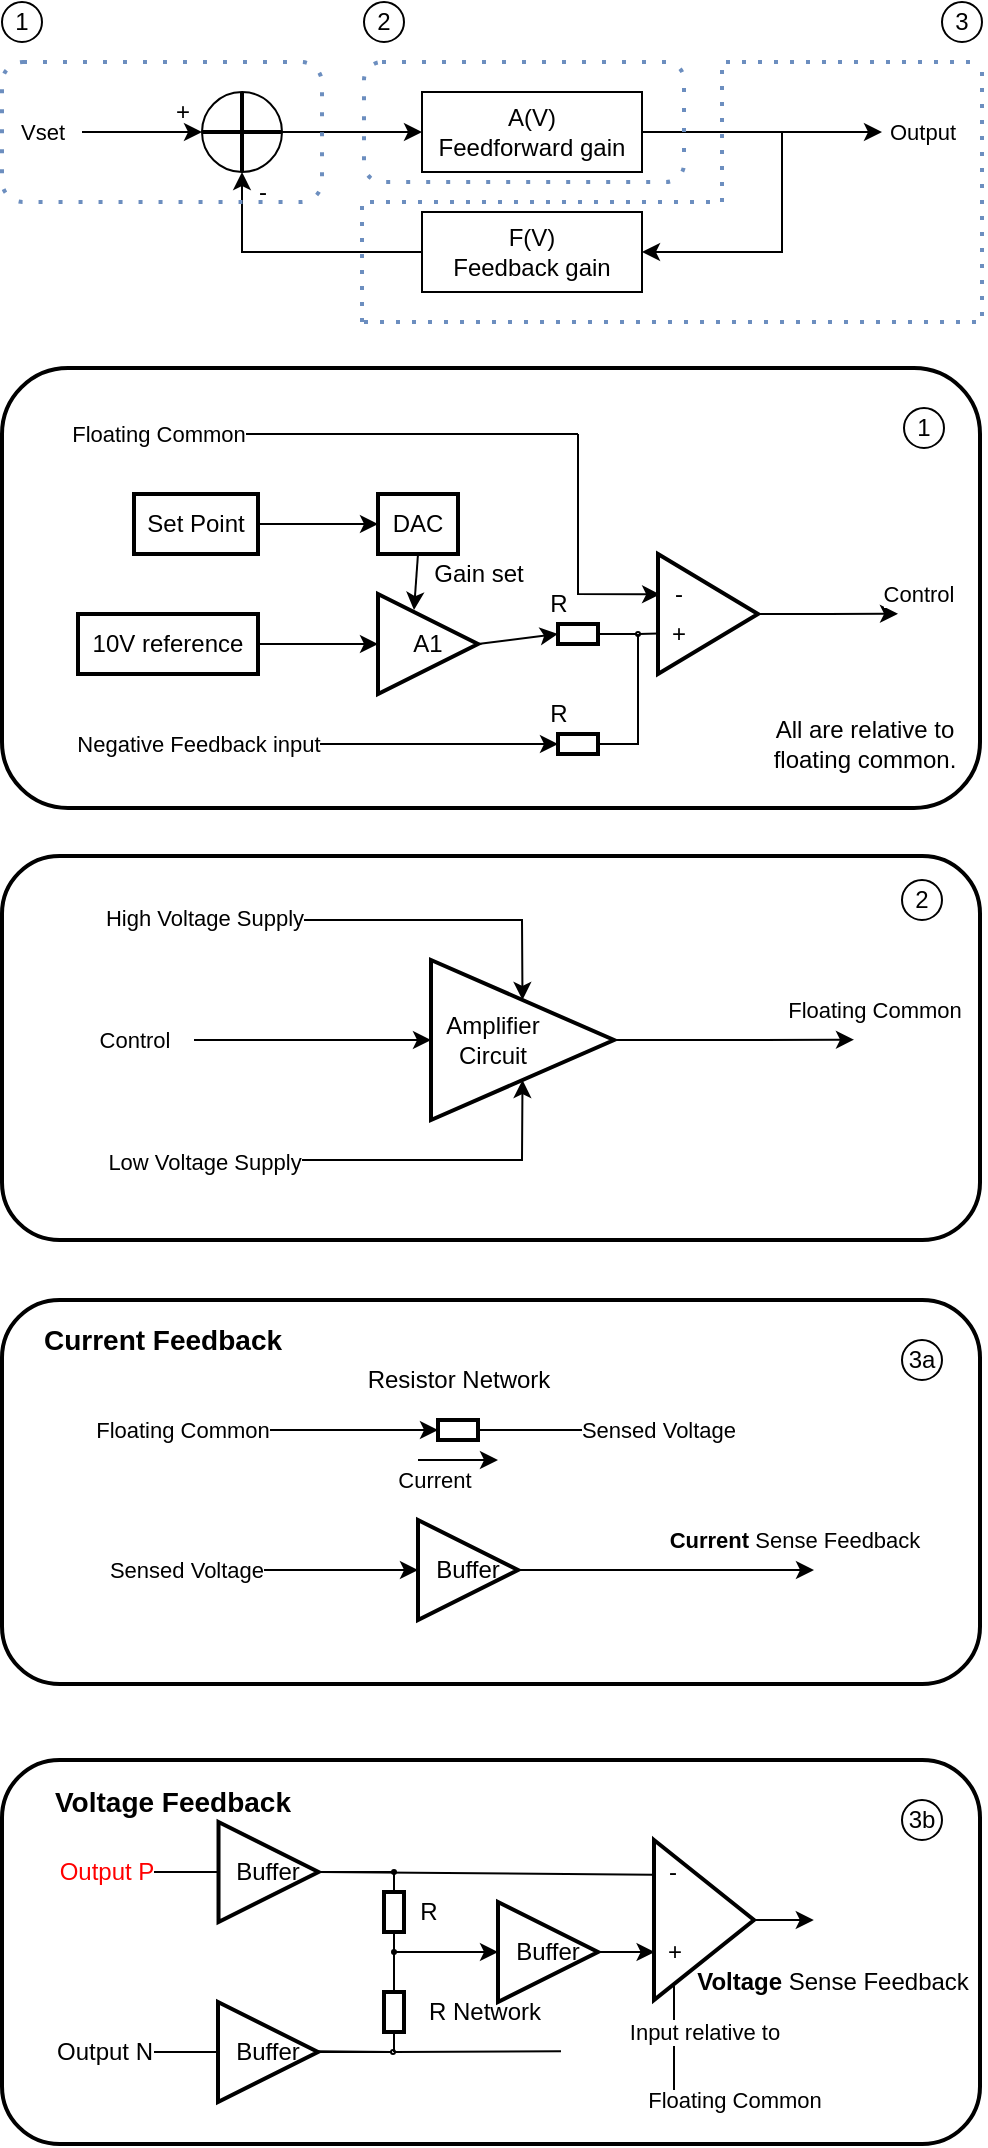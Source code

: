 <mxfile version="19.0.3" type="device"><diagram id="MAYHNZ9E6neOnXyHxuML" name="Page-1"><mxGraphModel dx="677" dy="412" grid="1" gridSize="10" guides="1" tooltips="1" connect="1" arrows="1" fold="1" page="1" pageScale="1" pageWidth="827" pageHeight="1169" math="0" shadow="0"><root><mxCell id="0"/><mxCell id="1" parent="0"/><mxCell id="qyR34JlM4BklNON_0_np-134" value="" style="rounded=1;whiteSpace=wrap;html=1;strokeWidth=2;fillColor=none;" parent="1" vertex="1"><mxGeometry x="174" y="920" width="489" height="192" as="geometry"/></mxCell><mxCell id="qyR34JlM4BklNON_0_np-96" value="" style="rounded=1;whiteSpace=wrap;html=1;strokeWidth=2;fillColor=none;" parent="1" vertex="1"><mxGeometry x="174" y="690" width="489" height="192" as="geometry"/></mxCell><mxCell id="qyR34JlM4BklNON_0_np-72" value="" style="rounded=1;whiteSpace=wrap;html=1;strokeWidth=2;fillColor=none;" parent="1" vertex="1"><mxGeometry x="174" y="468" width="489" height="192" as="geometry"/></mxCell><mxCell id="qyR34JlM4BklNON_0_np-58" value="" style="rounded=1;whiteSpace=wrap;html=1;strokeWidth=2;fillColor=none;" parent="1" vertex="1"><mxGeometry x="174" y="224" width="489" height="220" as="geometry"/></mxCell><mxCell id="qyR34JlM4BklNON_0_np-2" value="F(V)&lt;br&gt;Feedback gain" style="rounded=0;whiteSpace=wrap;html=1;" parent="1" vertex="1"><mxGeometry x="384" y="146" width="110" height="40" as="geometry"/></mxCell><mxCell id="qyR34JlM4BklNON_0_np-3" value="A(V)&lt;br&gt;Feedforward gain" style="rounded=0;whiteSpace=wrap;html=1;" parent="1" vertex="1"><mxGeometry x="384" y="86" width="110" height="40" as="geometry"/></mxCell><mxCell id="qyR34JlM4BklNON_0_np-4" value="" style="endArrow=classic;html=1;rounded=0;exitX=1;exitY=0.5;exitDx=0;exitDy=0;" parent="1" source="qyR34JlM4BklNON_0_np-3" edge="1"><mxGeometry width="50" height="50" relative="1" as="geometry"><mxPoint x="564" y="146" as="sourcePoint"/><mxPoint x="614" y="106" as="targetPoint"/></mxGeometry></mxCell><mxCell id="qyR34JlM4BklNON_0_np-13" value="Output" style="edgeLabel;html=1;align=center;verticalAlign=middle;resizable=0;points=[];" parent="qyR34JlM4BklNON_0_np-4" vertex="1" connectable="0"><mxGeometry x="0.717" y="-4" relative="1" as="geometry"><mxPoint x="37" y="-4" as="offset"/></mxGeometry></mxCell><mxCell id="qyR34JlM4BklNON_0_np-5" value="" style="endArrow=classic;html=1;rounded=0;entryX=1;entryY=0.5;entryDx=0;entryDy=0;" parent="1" target="qyR34JlM4BklNON_0_np-2" edge="1"><mxGeometry width="50" height="50" relative="1" as="geometry"><mxPoint x="564" y="106" as="sourcePoint"/><mxPoint x="624" y="166" as="targetPoint"/><Array as="points"><mxPoint x="564" y="166"/></Array></mxGeometry></mxCell><mxCell id="qyR34JlM4BklNON_0_np-6" value="" style="endArrow=classic;html=1;rounded=0;entryX=0;entryY=0.5;entryDx=0;entryDy=0;" parent="1" target="qyR34JlM4BklNON_0_np-3" edge="1"><mxGeometry width="50" height="50" relative="1" as="geometry"><mxPoint x="314" y="106" as="sourcePoint"/><mxPoint x="624" y="166" as="targetPoint"/></mxGeometry></mxCell><mxCell id="qyR34JlM4BklNON_0_np-7" value="" style="ellipse;whiteSpace=wrap;html=1;aspect=fixed;" parent="1" vertex="1"><mxGeometry x="274" y="86" width="40" height="40" as="geometry"/></mxCell><mxCell id="qyR34JlM4BklNON_0_np-8" value="" style="endArrow=none;html=1;rounded=0;exitX=0;exitY=0.5;exitDx=0;exitDy=0;strokeWidth=2;" parent="1" source="qyR34JlM4BklNON_0_np-7" edge="1"><mxGeometry width="50" height="50" relative="1" as="geometry"><mxPoint x="574" y="216" as="sourcePoint"/><mxPoint x="314" y="106" as="targetPoint"/></mxGeometry></mxCell><mxCell id="qyR34JlM4BklNON_0_np-9" value="" style="endArrow=none;html=1;rounded=0;entryX=0.5;entryY=0;entryDx=0;entryDy=0;exitX=0.5;exitY=1;exitDx=0;exitDy=0;strokeWidth=2;" parent="1" source="qyR34JlM4BklNON_0_np-7" target="qyR34JlM4BklNON_0_np-7" edge="1"><mxGeometry width="50" height="50" relative="1" as="geometry"><mxPoint x="574" y="216" as="sourcePoint"/><mxPoint x="624" y="166" as="targetPoint"/></mxGeometry></mxCell><mxCell id="qyR34JlM4BklNON_0_np-10" value="" style="endArrow=classic;html=1;rounded=0;strokeWidth=1;entryX=0;entryY=0.5;entryDx=0;entryDy=0;" parent="1" target="qyR34JlM4BklNON_0_np-7" edge="1"><mxGeometry width="50" height="50" relative="1" as="geometry"><mxPoint x="214" y="106" as="sourcePoint"/><mxPoint x="624" y="166" as="targetPoint"/></mxGeometry></mxCell><mxCell id="qyR34JlM4BklNON_0_np-11" value="Vset" style="edgeLabel;html=1;align=center;verticalAlign=middle;resizable=0;points=[];" parent="qyR34JlM4BklNON_0_np-10" vertex="1" connectable="0"><mxGeometry x="-0.633" y="-1" relative="1" as="geometry"><mxPoint x="-31" y="-1" as="offset"/></mxGeometry></mxCell><mxCell id="qyR34JlM4BklNON_0_np-12" value="" style="endArrow=classic;html=1;rounded=0;strokeWidth=1;" parent="1" edge="1"><mxGeometry width="50" height="50" relative="1" as="geometry"><mxPoint x="384" y="166" as="sourcePoint"/><mxPoint x="294" y="126" as="targetPoint"/><Array as="points"><mxPoint x="294" y="166"/></Array></mxGeometry></mxCell><mxCell id="qyR34JlM4BklNON_0_np-14" value="+" style="text;html=1;align=center;verticalAlign=middle;resizable=0;points=[];autosize=1;strokeColor=none;fillColor=none;" parent="1" vertex="1"><mxGeometry x="254" y="86" width="20" height="20" as="geometry"/></mxCell><mxCell id="qyR34JlM4BklNON_0_np-17" value="-" style="text;html=1;align=center;verticalAlign=middle;resizable=0;points=[];autosize=1;strokeColor=none;fillColor=none;" parent="1" vertex="1"><mxGeometry x="294" y="126" width="20" height="20" as="geometry"/></mxCell><mxCell id="qyR34JlM4BklNON_0_np-18" value="" style="rounded=1;whiteSpace=wrap;html=1;fillColor=none;dashed=1;dashPattern=1 4;strokeColor=#6c8ebf;strokeWidth=2;" parent="1" vertex="1"><mxGeometry x="174" y="71" width="160" height="70" as="geometry"/></mxCell><mxCell id="qyR34JlM4BklNON_0_np-21" value="1" style="ellipse;whiteSpace=wrap;html=1;aspect=fixed;fillColor=none;" parent="1" vertex="1"><mxGeometry x="174" y="41" width="20" height="20" as="geometry"/></mxCell><mxCell id="qyR34JlM4BklNON_0_np-22" value="" style="rounded=1;whiteSpace=wrap;html=1;fillColor=none;dashed=1;dashPattern=1 4;strokeColor=#6c8ebf;strokeWidth=2;" parent="1" vertex="1"><mxGeometry x="355" y="71" width="160" height="60" as="geometry"/></mxCell><mxCell id="qyR34JlM4BklNON_0_np-24" value="2" style="ellipse;whiteSpace=wrap;html=1;aspect=fixed;fillColor=none;" parent="1" vertex="1"><mxGeometry x="355" y="41" width="20" height="20" as="geometry"/></mxCell><mxCell id="qyR34JlM4BklNON_0_np-25" value="3" style="ellipse;whiteSpace=wrap;html=1;aspect=fixed;fillColor=none;" parent="1" vertex="1"><mxGeometry x="644" y="41" width="20" height="20" as="geometry"/></mxCell><mxCell id="qyR34JlM4BklNON_0_np-30" value="" style="group" parent="1" vertex="1" connectable="0"><mxGeometry x="354" y="71" width="310" height="130" as="geometry"/></mxCell><mxCell id="qyR34JlM4BklNON_0_np-27" value="" style="endArrow=none;dashed=1;html=1;dashPattern=1 3;strokeWidth=2;rounded=0;strokeColor=#6C8EBF;" parent="qyR34JlM4BklNON_0_np-30" edge="1"><mxGeometry width="50" height="50" relative="1" as="geometry"><mxPoint x="180" y="70" as="sourcePoint"/><mxPoint x="310" as="targetPoint"/><Array as="points"><mxPoint x="180"/></Array></mxGeometry></mxCell><mxCell id="qyR34JlM4BklNON_0_np-28" value="" style="endArrow=none;dashed=1;html=1;dashPattern=1 3;strokeWidth=2;rounded=0;exitX=0;exitY=1;exitDx=0;exitDy=0;strokeColor=#6C8EBF;" parent="qyR34JlM4BklNON_0_np-30" edge="1"><mxGeometry width="50" height="50" relative="1" as="geometry"><mxPoint x="1" y="130" as="sourcePoint"/><mxPoint x="310" as="targetPoint"/><Array as="points"><mxPoint x="310" y="130"/></Array></mxGeometry></mxCell><mxCell id="qyR34JlM4BklNON_0_np-29" value="" style="endArrow=none;dashed=1;html=1;dashPattern=1 3;strokeWidth=2;rounded=0;strokeColor=#6C8EBF;" parent="qyR34JlM4BklNON_0_np-30" edge="1"><mxGeometry width="50" height="50" relative="1" as="geometry"><mxPoint y="130" as="sourcePoint"/><mxPoint x="180" y="70" as="targetPoint"/><Array as="points"><mxPoint y="70"/></Array></mxGeometry></mxCell><mxCell id="qyR34JlM4BklNON_0_np-31" value="DAC" style="rounded=0;whiteSpace=wrap;html=1;strokeWidth=2;fillColor=none;" parent="1" vertex="1"><mxGeometry x="362" y="287" width="40" height="30" as="geometry"/></mxCell><mxCell id="qyR34JlM4BklNON_0_np-32" value="10V reference" style="rounded=0;whiteSpace=wrap;html=1;strokeWidth=2;fillColor=none;" parent="1" vertex="1"><mxGeometry x="212" y="347" width="90" height="30" as="geometry"/></mxCell><mxCell id="qyR34JlM4BklNON_0_np-33" value="A1" style="triangle;whiteSpace=wrap;html=1;strokeWidth=2;fillColor=none;" parent="1" vertex="1"><mxGeometry x="362" y="337" width="50" height="50" as="geometry"/></mxCell><mxCell id="qyR34JlM4BklNON_0_np-34" value="" style="endArrow=classic;html=1;rounded=0;strokeColor=#000000;strokeWidth=1;entryX=0;entryY=0.5;entryDx=0;entryDy=0;exitX=1;exitY=0.5;exitDx=0;exitDy=0;" parent="1" source="qyR34JlM4BklNON_0_np-32" target="qyR34JlM4BklNON_0_np-33" edge="1"><mxGeometry width="50" height="50" relative="1" as="geometry"><mxPoint x="712" y="347" as="sourcePoint"/><mxPoint x="762" y="297" as="targetPoint"/></mxGeometry></mxCell><mxCell id="qyR34JlM4BklNON_0_np-35" value="Set Point" style="rounded=0;whiteSpace=wrap;html=1;strokeWidth=2;fillColor=none;" parent="1" vertex="1"><mxGeometry x="240" y="287" width="62" height="30" as="geometry"/></mxCell><mxCell id="qyR34JlM4BklNON_0_np-36" value="" style="endArrow=classic;html=1;rounded=0;strokeColor=#000000;strokeWidth=1;exitX=1;exitY=0.5;exitDx=0;exitDy=0;entryX=0;entryY=0.5;entryDx=0;entryDy=0;" parent="1" source="qyR34JlM4BklNON_0_np-35" target="qyR34JlM4BklNON_0_np-31" edge="1"><mxGeometry width="50" height="50" relative="1" as="geometry"><mxPoint x="712" y="347" as="sourcePoint"/><mxPoint x="762" y="297" as="targetPoint"/></mxGeometry></mxCell><mxCell id="qyR34JlM4BklNON_0_np-38" value="" style="endArrow=classic;html=1;rounded=0;strokeColor=#000000;strokeWidth=1;exitX=0.5;exitY=1;exitDx=0;exitDy=0;entryX=0.36;entryY=0.16;entryDx=0;entryDy=0;entryPerimeter=0;" parent="1" source="qyR34JlM4BklNON_0_np-31" target="qyR34JlM4BklNON_0_np-33" edge="1"><mxGeometry width="50" height="50" relative="1" as="geometry"><mxPoint x="712" y="347" as="sourcePoint"/><mxPoint x="762" y="297" as="targetPoint"/></mxGeometry></mxCell><mxCell id="qyR34JlM4BklNON_0_np-39" value="Gain set" style="text;html=1;align=center;verticalAlign=middle;resizable=0;points=[];autosize=1;strokeColor=none;fillColor=none;" parent="1" vertex="1"><mxGeometry x="382" y="317" width="60" height="20" as="geometry"/></mxCell><mxCell id="qyR34JlM4BklNON_0_np-56" style="edgeStyle=orthogonalEdgeStyle;rounded=0;orthogonalLoop=1;jettySize=auto;html=1;exitX=1;exitY=0.5;exitDx=0;exitDy=0;strokeColor=#000000;strokeWidth=1;" parent="1" source="qyR34JlM4BklNON_0_np-40" edge="1"><mxGeometry relative="1" as="geometry"><mxPoint x="622" y="346.897" as="targetPoint"/></mxGeometry></mxCell><mxCell id="qyR34JlM4BklNON_0_np-57" value="Control" style="edgeLabel;html=1;align=center;verticalAlign=middle;resizable=0;points=[];" parent="qyR34JlM4BklNON_0_np-56" vertex="1" connectable="0"><mxGeometry x="-0.29" y="1" relative="1" as="geometry"><mxPoint x="55" y="-9" as="offset"/></mxGeometry></mxCell><mxCell id="qyR34JlM4BklNON_0_np-40" value="" style="triangle;whiteSpace=wrap;html=1;strokeWidth=2;fillColor=none;" parent="1" vertex="1"><mxGeometry x="502" y="317" width="50" height="60" as="geometry"/></mxCell><mxCell id="qyR34JlM4BklNON_0_np-41" value="-" style="text;html=1;align=center;verticalAlign=middle;resizable=0;points=[];autosize=1;strokeColor=none;fillColor=none;" parent="1" vertex="1"><mxGeometry x="502" y="327" width="20" height="20" as="geometry"/></mxCell><mxCell id="qyR34JlM4BklNON_0_np-42" value="+" style="text;html=1;align=center;verticalAlign=middle;resizable=0;points=[];autosize=1;strokeColor=none;fillColor=none;" parent="1" vertex="1"><mxGeometry x="502" y="347" width="20" height="20" as="geometry"/></mxCell><mxCell id="qyR34JlM4BklNON_0_np-43" value="" style="endArrow=classic;html=1;rounded=0;strokeColor=#000000;strokeWidth=1;exitX=1;exitY=0.5;exitDx=0;exitDy=0;entryX=0;entryY=0.5;entryDx=0;entryDy=0;" parent="1" source="qyR34JlM4BklNON_0_np-33" target="qyR34JlM4BklNON_0_np-44" edge="1"><mxGeometry width="50" height="50" relative="1" as="geometry"><mxPoint x="712" y="347" as="sourcePoint"/><mxPoint x="762" y="297" as="targetPoint"/></mxGeometry></mxCell><mxCell id="qyR34JlM4BklNON_0_np-44" value="" style="rounded=0;whiteSpace=wrap;html=1;strokeWidth=2;fillColor=none;" parent="1" vertex="1"><mxGeometry x="452" y="352" width="20" height="10" as="geometry"/></mxCell><mxCell id="qyR34JlM4BklNON_0_np-46" value="" style="endArrow=none;html=1;rounded=0;strokeColor=#000000;strokeWidth=1;exitX=1;exitY=0.5;exitDx=0;exitDy=0;entryX=0.007;entryY=0.486;entryDx=0;entryDy=0;entryPerimeter=0;startArrow=none;" parent="1" source="qyR34JlM4BklNON_0_np-49" target="qyR34JlM4BklNON_0_np-42" edge="1"><mxGeometry width="50" height="50" relative="1" as="geometry"><mxPoint x="692" y="337" as="sourcePoint"/><mxPoint x="742" y="287" as="targetPoint"/></mxGeometry></mxCell><mxCell id="qyR34JlM4BklNON_0_np-47" value="" style="rounded=0;whiteSpace=wrap;html=1;strokeWidth=2;fillColor=none;" parent="1" vertex="1"><mxGeometry x="452" y="407" width="20" height="10" as="geometry"/></mxCell><mxCell id="qyR34JlM4BklNON_0_np-48" value="" style="endArrow=none;html=1;rounded=0;strokeColor=#000000;strokeWidth=1;exitX=1;exitY=0.5;exitDx=0;exitDy=0;" parent="1" source="qyR34JlM4BklNON_0_np-47" edge="1"><mxGeometry width="50" height="50" relative="1" as="geometry"><mxPoint x="492" y="387" as="sourcePoint"/><mxPoint x="492" y="357" as="targetPoint"/><Array as="points"><mxPoint x="492" y="412"/></Array></mxGeometry></mxCell><mxCell id="qyR34JlM4BklNON_0_np-49" value="" style="ellipse;whiteSpace=wrap;html=1;aspect=fixed;strokeWidth=2;fillColor=none;" parent="1" vertex="1"><mxGeometry x="491.5" y="356.5" width="1" height="1" as="geometry"/></mxCell><mxCell id="qyR34JlM4BklNON_0_np-50" value="" style="endArrow=none;html=1;rounded=0;strokeColor=#000000;strokeWidth=1;exitX=1;exitY=0.5;exitDx=0;exitDy=0;entryX=0.007;entryY=0.486;entryDx=0;entryDy=0;entryPerimeter=0;" parent="1" source="qyR34JlM4BklNON_0_np-44" target="qyR34JlM4BklNON_0_np-49" edge="1"><mxGeometry width="50" height="50" relative="1" as="geometry"><mxPoint x="472" y="357.0" as="sourcePoint"/><mxPoint x="502.14" y="356.72" as="targetPoint"/></mxGeometry></mxCell><mxCell id="qyR34JlM4BklNON_0_np-51" value="" style="endArrow=classic;html=1;rounded=0;strokeColor=#000000;strokeWidth=1;entryX=0;entryY=0.5;entryDx=0;entryDy=0;" parent="1" target="qyR34JlM4BklNON_0_np-47" edge="1"><mxGeometry width="50" height="50" relative="1" as="geometry"><mxPoint x="282" y="412" as="sourcePoint"/><mxPoint x="412" y="247" as="targetPoint"/></mxGeometry></mxCell><mxCell id="qyR34JlM4BklNON_0_np-52" value="Negative Feedback input" style="edgeLabel;html=1;align=center;verticalAlign=middle;resizable=0;points=[];" parent="qyR34JlM4BklNON_0_np-51" vertex="1" connectable="0"><mxGeometry x="-0.428" y="-2" relative="1" as="geometry"><mxPoint x="-59" y="-2" as="offset"/></mxGeometry></mxCell><mxCell id="qyR34JlM4BklNON_0_np-53" value="" style="endArrow=classic;html=1;rounded=0;strokeColor=#000000;strokeWidth=1;entryX=0.021;entryY=0.337;entryDx=0;entryDy=0;entryPerimeter=0;" parent="1" target="qyR34JlM4BklNON_0_np-40" edge="1"><mxGeometry width="50" height="50" relative="1" as="geometry"><mxPoint x="462" y="257" as="sourcePoint"/><mxPoint x="412" y="247" as="targetPoint"/><Array as="points"><mxPoint x="462" y="337"/></Array></mxGeometry></mxCell><mxCell id="qyR34JlM4BklNON_0_np-54" value="" style="endArrow=none;html=1;rounded=0;strokeColor=#000000;strokeWidth=1;" parent="1" edge="1"><mxGeometry width="50" height="50" relative="1" as="geometry"><mxPoint x="212" y="257" as="sourcePoint"/><mxPoint x="462" y="257" as="targetPoint"/></mxGeometry></mxCell><mxCell id="qyR34JlM4BklNON_0_np-55" value="Floating Common" style="edgeLabel;html=1;align=center;verticalAlign=middle;resizable=0;points=[];" parent="qyR34JlM4BklNON_0_np-54" vertex="1" connectable="0"><mxGeometry x="-0.619" relative="1" as="geometry"><mxPoint x="-8" as="offset"/></mxGeometry></mxCell><mxCell id="qyR34JlM4BklNON_0_np-59" value="1" style="ellipse;whiteSpace=wrap;html=1;aspect=fixed;fillColor=none;" parent="1" vertex="1"><mxGeometry x="625" y="244" width="20" height="20" as="geometry"/></mxCell><mxCell id="qyR34JlM4BklNON_0_np-60" value="R" style="text;html=1;align=center;verticalAlign=middle;resizable=0;points=[];autosize=1;strokeColor=none;fillColor=none;" parent="1" vertex="1"><mxGeometry x="442" y="332" width="20" height="20" as="geometry"/></mxCell><mxCell id="qyR34JlM4BklNON_0_np-61" value="R" style="text;html=1;align=center;verticalAlign=middle;resizable=0;points=[];autosize=1;strokeColor=none;fillColor=none;" parent="1" vertex="1"><mxGeometry x="442" y="387" width="20" height="20" as="geometry"/></mxCell><mxCell id="qyR34JlM4BklNON_0_np-66" style="edgeStyle=orthogonalEdgeStyle;rounded=0;orthogonalLoop=1;jettySize=auto;html=1;exitX=1;exitY=0.5;exitDx=0;exitDy=0;strokeColor=#000000;strokeWidth=1;" parent="1" source="qyR34JlM4BklNON_0_np-62" edge="1"><mxGeometry relative="1" as="geometry"><mxPoint x="600" y="559.833" as="targetPoint"/></mxGeometry></mxCell><mxCell id="qyR34JlM4BklNON_0_np-67" value="Floating Common" style="edgeLabel;html=1;align=center;verticalAlign=middle;resizable=0;points=[];" parent="qyR34JlM4BklNON_0_np-66" vertex="1" connectable="0"><mxGeometry x="0.265" relative="1" as="geometry"><mxPoint x="54" y="-15" as="offset"/></mxGeometry></mxCell><mxCell id="qyR34JlM4BklNON_0_np-62" value="" style="triangle;whiteSpace=wrap;html=1;strokeWidth=2;fillColor=none;" parent="1" vertex="1"><mxGeometry x="388.5" y="520" width="91.5" height="80" as="geometry"/></mxCell><mxCell id="qyR34JlM4BklNON_0_np-63" value="Amplifier&lt;br&gt;Circuit" style="text;html=1;align=center;verticalAlign=middle;resizable=0;points=[];autosize=1;strokeColor=none;fillColor=none;" parent="1" vertex="1"><mxGeometry x="388.5" y="545" width="60" height="30" as="geometry"/></mxCell><mxCell id="qyR34JlM4BklNON_0_np-64" value="" style="endArrow=classic;html=1;rounded=0;strokeColor=#000000;strokeWidth=1;entryX=0;entryY=0.5;entryDx=0;entryDy=0;" parent="1" target="qyR34JlM4BklNON_0_np-62" edge="1"><mxGeometry width="50" height="50" relative="1" as="geometry"><mxPoint x="270" y="560" as="sourcePoint"/><mxPoint x="314" y="570" as="targetPoint"/></mxGeometry></mxCell><mxCell id="qyR34JlM4BklNON_0_np-65" value="Control" style="edgeLabel;html=1;align=center;verticalAlign=middle;resizable=0;points=[];" parent="qyR34JlM4BklNON_0_np-64" vertex="1" connectable="0"><mxGeometry x="-0.339" y="-3" relative="1" as="geometry"><mxPoint x="-69" y="-3" as="offset"/></mxGeometry></mxCell><mxCell id="qyR34JlM4BklNON_0_np-68" value="" style="endArrow=classic;html=1;rounded=0;strokeColor=#000000;strokeWidth=1;entryX=0.5;entryY=0;entryDx=0;entryDy=0;" parent="1" target="qyR34JlM4BklNON_0_np-62" edge="1"><mxGeometry width="50" height="50" relative="1" as="geometry"><mxPoint x="274" y="500" as="sourcePoint"/><mxPoint x="324" y="450" as="targetPoint"/><Array as="points"><mxPoint x="434" y="500"/></Array></mxGeometry></mxCell><mxCell id="qyR34JlM4BklNON_0_np-70" value="High Voltage Supply" style="edgeLabel;html=1;align=center;verticalAlign=middle;resizable=0;points=[];" parent="qyR34JlM4BklNON_0_np-68" vertex="1" connectable="0"><mxGeometry x="-0.623" y="1" relative="1" as="geometry"><mxPoint x="-37" as="offset"/></mxGeometry></mxCell><mxCell id="qyR34JlM4BklNON_0_np-69" value="" style="endArrow=classic;html=1;rounded=0;strokeColor=#000000;strokeWidth=1;entryX=0.5;entryY=1;entryDx=0;entryDy=0;" parent="1" target="qyR34JlM4BklNON_0_np-62" edge="1"><mxGeometry width="50" height="50" relative="1" as="geometry"><mxPoint x="274" y="620" as="sourcePoint"/><mxPoint x="345" y="620" as="targetPoint"/><Array as="points"><mxPoint x="434" y="620"/></Array></mxGeometry></mxCell><mxCell id="qyR34JlM4BklNON_0_np-71" value="Low Voltage Supply" style="edgeLabel;html=1;align=center;verticalAlign=middle;resizable=0;points=[];" parent="qyR34JlM4BklNON_0_np-69" vertex="1" connectable="0"><mxGeometry x="-0.823" y="-1" relative="1" as="geometry"><mxPoint x="-17" as="offset"/></mxGeometry></mxCell><mxCell id="qyR34JlM4BklNON_0_np-73" value="2" style="ellipse;whiteSpace=wrap;html=1;aspect=fixed;fillColor=none;" parent="1" vertex="1"><mxGeometry x="624" y="480" width="20" height="20" as="geometry"/></mxCell><mxCell id="qyR34JlM4BklNON_0_np-74" value="All are relative to&lt;br&gt;floating common." style="text;html=1;align=center;verticalAlign=middle;resizable=0;points=[];autosize=1;strokeColor=none;fillColor=none;" parent="1" vertex="1"><mxGeometry x="550" y="397" width="110" height="30" as="geometry"/></mxCell><mxCell id="qyR34JlM4BklNON_0_np-78" value="" style="rounded=0;whiteSpace=wrap;html=1;strokeWidth=2;fillColor=none;" parent="1" vertex="1"><mxGeometry x="392" y="750" width="20" height="10" as="geometry"/></mxCell><mxCell id="qyR34JlM4BklNON_0_np-79" value="" style="endArrow=classic;html=1;rounded=0;strokeColor=#000000;strokeWidth=1;entryX=0;entryY=0.5;entryDx=0;entryDy=0;" parent="1" target="qyR34JlM4BklNON_0_np-78" edge="1"><mxGeometry width="50" height="50" relative="1" as="geometry"><mxPoint x="230" y="755" as="sourcePoint"/><mxPoint x="317" y="730" as="targetPoint"/></mxGeometry></mxCell><mxCell id="qyR34JlM4BklNON_0_np-81" value="Floating Common" style="edgeLabel;html=1;align=center;verticalAlign=middle;resizable=0;points=[];" parent="qyR34JlM4BklNON_0_np-79" vertex="1" connectable="0"><mxGeometry x="-0.284" y="-4" relative="1" as="geometry"><mxPoint x="-24" y="-4" as="offset"/></mxGeometry></mxCell><mxCell id="qyR34JlM4BklNON_0_np-85" value="Buffer" style="triangle;whiteSpace=wrap;html=1;strokeWidth=2;fillColor=none;" parent="1" vertex="1"><mxGeometry x="382" y="800" width="50" height="50" as="geometry"/></mxCell><mxCell id="qyR34JlM4BklNON_0_np-86" value="Resistor Network" style="text;html=1;align=center;verticalAlign=middle;resizable=0;points=[];autosize=1;strokeColor=none;fillColor=none;" parent="1" vertex="1"><mxGeometry x="347" y="720" width="110" height="20" as="geometry"/></mxCell><mxCell id="qyR34JlM4BklNON_0_np-87" value="" style="endArrow=classic;html=1;rounded=0;strokeColor=#000000;strokeWidth=1;" parent="1" edge="1"><mxGeometry width="50" height="50" relative="1" as="geometry"><mxPoint x="382" y="770" as="sourcePoint"/><mxPoint x="422" y="770" as="targetPoint"/></mxGeometry></mxCell><mxCell id="qyR34JlM4BklNON_0_np-88" value="Current" style="edgeLabel;html=1;align=center;verticalAlign=middle;resizable=0;points=[];" parent="qyR34JlM4BklNON_0_np-87" vertex="1" connectable="0"><mxGeometry x="-0.542" y="-1" relative="1" as="geometry"><mxPoint x="-1" y="9" as="offset"/></mxGeometry></mxCell><mxCell id="qyR34JlM4BklNON_0_np-89" value="" style="endArrow=none;html=1;rounded=0;strokeColor=#000000;strokeWidth=1;exitX=1;exitY=0.5;exitDx=0;exitDy=0;" parent="1" source="qyR34JlM4BklNON_0_np-78" edge="1"><mxGeometry width="50" height="50" relative="1" as="geometry"><mxPoint x="400" y="910" as="sourcePoint"/><mxPoint x="490" y="755" as="targetPoint"/></mxGeometry></mxCell><mxCell id="qyR34JlM4BklNON_0_np-90" value="Sensed Voltage" style="edgeLabel;html=1;align=center;verticalAlign=middle;resizable=0;points=[];" parent="qyR34JlM4BklNON_0_np-89" vertex="1" connectable="0"><mxGeometry x="0.551" y="1" relative="1" as="geometry"><mxPoint x="29" y="1" as="offset"/></mxGeometry></mxCell><mxCell id="qyR34JlM4BklNON_0_np-92" value="" style="endArrow=classic;html=1;rounded=0;strokeColor=#000000;strokeWidth=1;entryX=0;entryY=0.5;entryDx=0;entryDy=0;" parent="1" target="qyR34JlM4BklNON_0_np-85" edge="1"><mxGeometry width="50" height="50" relative="1" as="geometry"><mxPoint x="250" y="825" as="sourcePoint"/><mxPoint x="450" y="860" as="targetPoint"/></mxGeometry></mxCell><mxCell id="qyR34JlM4BklNON_0_np-93" value="Sensed Voltage" style="edgeLabel;html=1;align=center;verticalAlign=middle;resizable=0;points=[];" parent="qyR34JlM4BklNON_0_np-92" vertex="1" connectable="0"><mxGeometry x="-0.567" y="-2" relative="1" as="geometry"><mxPoint x="-13" y="-2" as="offset"/></mxGeometry></mxCell><mxCell id="qyR34JlM4BklNON_0_np-94" value="" style="endArrow=classic;html=1;rounded=0;strokeColor=#000000;strokeWidth=1;exitX=1;exitY=0.5;exitDx=0;exitDy=0;" parent="1" source="qyR34JlM4BklNON_0_np-85" edge="1"><mxGeometry width="50" height="50" relative="1" as="geometry"><mxPoint x="400" y="830" as="sourcePoint"/><mxPoint x="580" y="825" as="targetPoint"/></mxGeometry></mxCell><mxCell id="qyR34JlM4BklNON_0_np-95" value="&lt;b&gt;Current&lt;/b&gt; Sense Feedback" style="edgeLabel;html=1;align=center;verticalAlign=middle;resizable=0;points=[];" parent="qyR34JlM4BklNON_0_np-94" vertex="1" connectable="0"><mxGeometry x="0.426" y="-2" relative="1" as="geometry"><mxPoint x="32" y="-17" as="offset"/></mxGeometry></mxCell><mxCell id="qyR34JlM4BklNON_0_np-97" value="3a" style="ellipse;whiteSpace=wrap;html=1;aspect=fixed;fillColor=none;" parent="1" vertex="1"><mxGeometry x="624" y="710" width="20" height="20" as="geometry"/></mxCell><mxCell id="qyR34JlM4BklNON_0_np-98" value="&lt;b&gt;&lt;font style=&quot;font-size: 14px;&quot;&gt;Current Feedback&lt;/font&gt;&lt;/b&gt;" style="text;html=1;align=center;verticalAlign=middle;resizable=0;points=[];autosize=1;strokeColor=none;fillColor=none;" parent="1" vertex="1"><mxGeometry x="189" y="700" width="130" height="20" as="geometry"/></mxCell><mxCell id="qyR34JlM4BklNON_0_np-101" value="" style="endArrow=none;html=1;rounded=0;fontSize=12;strokeColor=#000000;strokeWidth=1;entryX=0;entryY=0.5;entryDx=0;entryDy=0;" parent="1" target="qyR34JlM4BklNON_0_np-106" edge="1"><mxGeometry width="50" height="50" relative="1" as="geometry"><mxPoint x="231.26" y="976" as="sourcePoint"/><mxPoint x="281.26" y="981" as="targetPoint"/></mxGeometry></mxCell><mxCell id="qyR34JlM4BklNON_0_np-102" value="Output P" style="edgeLabel;html=1;align=center;verticalAlign=middle;resizable=0;points=[];fontSize=12;fontColor=#FF0000;" parent="qyR34JlM4BklNON_0_np-101" vertex="1" connectable="0"><mxGeometry x="-0.34" y="-2" relative="1" as="geometry"><mxPoint x="-23" y="-2" as="offset"/></mxGeometry></mxCell><mxCell id="qyR34JlM4BklNON_0_np-103" value="" style="endArrow=none;html=1;rounded=0;fontSize=12;strokeColor=#000000;strokeWidth=1;entryX=0;entryY=0.5;entryDx=0;entryDy=0;" parent="1" target="qyR34JlM4BklNON_0_np-107" edge="1"><mxGeometry width="50" height="50" relative="1" as="geometry"><mxPoint x="231" y="1066" as="sourcePoint"/><mxPoint x="281" y="1068" as="targetPoint"/></mxGeometry></mxCell><mxCell id="qyR34JlM4BklNON_0_np-104" value="Output N" style="edgeLabel;html=1;align=center;verticalAlign=middle;resizable=0;points=[];fontSize=12;" parent="qyR34JlM4BklNON_0_np-103" vertex="1" connectable="0"><mxGeometry x="-0.34" y="-2" relative="1" as="geometry"><mxPoint x="-23" y="-2" as="offset"/></mxGeometry></mxCell><mxCell id="qyR34JlM4BklNON_0_np-106" value="Buffer" style="triangle;whiteSpace=wrap;html=1;strokeWidth=2;fillColor=none;" parent="1" vertex="1"><mxGeometry x="282.26" y="951" width="50" height="50" as="geometry"/></mxCell><mxCell id="qyR34JlM4BklNON_0_np-107" value="Buffer" style="triangle;whiteSpace=wrap;html=1;strokeWidth=2;fillColor=none;" parent="1" vertex="1"><mxGeometry x="282" y="1041" width="50" height="50" as="geometry"/></mxCell><mxCell id="qyR34JlM4BklNON_0_np-109" value="" style="endArrow=none;html=1;rounded=0;fontSize=12;fontColor=#000000;strokeColor=#000000;strokeWidth=1;exitX=1;exitY=0.5;exitDx=0;exitDy=0;entryX=-0.009;entryY=0.217;entryDx=0;entryDy=0;entryPerimeter=0;" parent="1" source="qyR34JlM4BklNON_0_np-106" edge="1" target="qyR34JlM4BklNON_0_np-128"><mxGeometry width="50" height="50" relative="1" as="geometry"><mxPoint x="385.26" y="1021" as="sourcePoint"/><mxPoint x="455.26" y="976" as="targetPoint"/></mxGeometry></mxCell><mxCell id="qyR34JlM4BklNON_0_np-110" value="" style="endArrow=none;html=1;rounded=0;fontSize=12;fontColor=#000000;strokeColor=#000000;strokeWidth=1;exitX=1;exitY=0.5;exitDx=0;exitDy=0;startArrow=none;" parent="1" source="qyR34JlM4BklNON_0_np-118" edge="1"><mxGeometry width="50" height="50" relative="1" as="geometry"><mxPoint x="330.5" y="1065.58" as="sourcePoint"/><mxPoint x="453.5" y="1065.58" as="targetPoint"/></mxGeometry></mxCell><mxCell id="qyR34JlM4BklNON_0_np-111" value="" style="rounded=0;whiteSpace=wrap;html=1;strokeWidth=2;fillColor=none;rotation=-90;" parent="1" vertex="1"><mxGeometry x="360" y="991" width="20" height="10" as="geometry"/></mxCell><mxCell id="qyR34JlM4BklNON_0_np-112" value="" style="rounded=0;whiteSpace=wrap;html=1;strokeWidth=2;fillColor=none;rotation=-90;" parent="1" vertex="1"><mxGeometry x="360" y="1041" width="20" height="10" as="geometry"/></mxCell><mxCell id="qyR34JlM4BklNON_0_np-114" value="" style="endArrow=none;html=1;rounded=0;fontSize=12;fontColor=#000000;strokeColor=#000000;strokeWidth=1;entryX=1;entryY=0.5;entryDx=0;entryDy=0;startArrow=none;" parent="1" target="qyR34JlM4BklNON_0_np-111" edge="1"><mxGeometry width="50" height="50" relative="1" as="geometry"><mxPoint x="370" y="976" as="sourcePoint"/><mxPoint x="335" y="961" as="targetPoint"/><Array as="points"><mxPoint x="370" y="976"/></Array></mxGeometry></mxCell><mxCell id="qyR34JlM4BklNON_0_np-115" value="" style="ellipse;whiteSpace=wrap;html=1;fontSize=12;fontColor=#000000;strokeWidth=2;fillColor=none;aspect=fixed;" parent="1" vertex="1"><mxGeometry x="369.5" y="975.5" width="1" height="1" as="geometry"/></mxCell><mxCell id="qyR34JlM4BklNON_0_np-116" value="" style="endArrow=none;html=1;rounded=0;fontSize=12;fontColor=#000000;strokeColor=#000000;strokeWidth=1;entryX=1;entryY=0.5;entryDx=0;entryDy=0;exitX=1;exitY=0.5;exitDx=0;exitDy=0;" parent="1" source="qyR34JlM4BklNON_0_np-106" target="qyR34JlM4BklNON_0_np-115" edge="1"><mxGeometry width="50" height="50" relative="1" as="geometry"><mxPoint x="332.26" y="976" as="sourcePoint"/><mxPoint x="370" y="986" as="targetPoint"/><Array as="points"/></mxGeometry></mxCell><mxCell id="qyR34JlM4BklNON_0_np-117" value="" style="endArrow=none;html=1;rounded=0;fontSize=12;fontColor=#000000;strokeColor=#000000;strokeWidth=1;entryX=0;entryY=0.5;entryDx=0;entryDy=0;exitX=1;exitY=0.5;exitDx=0;exitDy=0;startArrow=none;" parent="1" source="qyR34JlM4BklNON_0_np-118" target="qyR34JlM4BklNON_0_np-112" edge="1"><mxGeometry width="50" height="50" relative="1" as="geometry"><mxPoint x="325" y="1081" as="sourcePoint"/><mxPoint x="375" y="1031" as="targetPoint"/><Array as="points"><mxPoint x="370" y="1066"/></Array></mxGeometry></mxCell><mxCell id="qyR34JlM4BklNON_0_np-119" value="" style="endArrow=none;html=1;rounded=0;fontSize=12;fontColor=#000000;strokeColor=#000000;strokeWidth=1;entryX=0;entryY=0.5;entryDx=0;entryDy=0;exitX=1;exitY=0.5;exitDx=0;exitDy=0;" parent="1" source="qyR34JlM4BklNON_0_np-107" target="qyR34JlM4BklNON_0_np-118" edge="1"><mxGeometry width="50" height="50" relative="1" as="geometry"><mxPoint x="332.0" y="1066" as="sourcePoint"/><mxPoint x="370" y="1056" as="targetPoint"/><Array as="points"/></mxGeometry></mxCell><mxCell id="qyR34JlM4BklNON_0_np-118" value="" style="ellipse;whiteSpace=wrap;html=1;fontSize=12;fontColor=#000000;strokeWidth=2;fillColor=none;aspect=fixed;" parent="1" vertex="1"><mxGeometry x="369" y="1065.5" width="1" height="1" as="geometry"/></mxCell><mxCell id="qyR34JlM4BklNON_0_np-120" value="" style="endArrow=none;html=1;rounded=0;fontSize=12;fontColor=#000000;strokeColor=#000000;strokeWidth=1;exitX=1;exitY=0.5;exitDx=0;exitDy=0;" parent="1" target="qyR34JlM4BklNON_0_np-118" edge="1"><mxGeometry width="50" height="50" relative="1" as="geometry"><mxPoint x="330.5" y="1065.58" as="sourcePoint"/><mxPoint x="453.5" y="1065.58" as="targetPoint"/></mxGeometry></mxCell><mxCell id="qyR34JlM4BklNON_0_np-121" value="" style="endArrow=none;html=1;rounded=0;fontSize=12;fontColor=#000000;strokeColor=#000000;strokeWidth=1;entryX=0;entryY=0.5;entryDx=0;entryDy=0;startArrow=none;" parent="1" target="qyR34JlM4BklNON_0_np-111" edge="1"><mxGeometry width="50" height="50" relative="1" as="geometry"><mxPoint x="370" y="1016" as="sourcePoint"/><mxPoint x="354" y="981" as="targetPoint"/></mxGeometry></mxCell><mxCell id="qyR34JlM4BklNON_0_np-122" value="R" style="text;html=1;align=center;verticalAlign=middle;resizable=0;points=[];autosize=1;strokeColor=none;fillColor=none;fontSize=12;fontColor=#000000;" parent="1" vertex="1"><mxGeometry x="377" y="986" width="20" height="20" as="geometry"/></mxCell><mxCell id="qyR34JlM4BklNON_0_np-123" value="R Network" style="text;html=1;align=center;verticalAlign=middle;resizable=0;points=[];autosize=1;strokeColor=none;fillColor=none;fontSize=12;fontColor=#000000;" parent="1" vertex="1"><mxGeometry x="380" y="1036" width="70" height="20" as="geometry"/></mxCell><mxCell id="VIvr1PoecQRufQQb433E-1" style="edgeStyle=orthogonalEdgeStyle;rounded=0;orthogonalLoop=1;jettySize=auto;html=1;exitX=1;exitY=0.5;exitDx=0;exitDy=0;entryX=0.014;entryY=0.506;entryDx=0;entryDy=0;entryPerimeter=0;" edge="1" parent="1" source="qyR34JlM4BklNON_0_np-124" target="VIvr1PoecQRufQQb433E-5"><mxGeometry relative="1" as="geometry"/></mxCell><mxCell id="qyR34JlM4BklNON_0_np-124" value="Buffer" style="triangle;whiteSpace=wrap;html=1;strokeWidth=2;fillColor=none;" parent="1" vertex="1"><mxGeometry x="422" y="991" width="50" height="50" as="geometry"/></mxCell><mxCell id="qyR34JlM4BklNON_0_np-125" value="" style="endArrow=classic;html=1;rounded=0;fontSize=12;fontColor=#000000;strokeColor=#000000;strokeWidth=1;entryX=0;entryY=0.5;entryDx=0;entryDy=0;exitX=1;exitY=0.5;exitDx=0;exitDy=0;" parent="1" source="qyR34JlM4BklNON_0_np-112" target="qyR34JlM4BklNON_0_np-124" edge="1"><mxGeometry width="50" height="50" relative="1" as="geometry"><mxPoint x="375" y="1021" as="sourcePoint"/><mxPoint x="505" y="901" as="targetPoint"/><Array as="points"><mxPoint x="370" y="1016"/></Array></mxGeometry></mxCell><mxCell id="qyR34JlM4BklNON_0_np-126" value="" style="ellipse;whiteSpace=wrap;html=1;fontSize=12;fontColor=#000000;strokeWidth=2;fillColor=none;aspect=fixed;" parent="1" vertex="1"><mxGeometry x="369.5" y="1015.5" width="1" height="1" as="geometry"/></mxCell><mxCell id="qyR34JlM4BklNON_0_np-127" value="" style="endArrow=none;html=1;rounded=0;fontSize=12;fontColor=#000000;strokeColor=#000000;strokeWidth=1;entryX=0.5;entryY=1;entryDx=0;entryDy=0;exitX=1;exitY=0.5;exitDx=0;exitDy=0;" parent="1" source="qyR34JlM4BklNON_0_np-112" target="qyR34JlM4BklNON_0_np-126" edge="1"><mxGeometry width="50" height="50" relative="1" as="geometry"><mxPoint x="370" y="1036" as="sourcePoint"/><mxPoint x="370" y="1006" as="targetPoint"/></mxGeometry></mxCell><mxCell id="VIvr1PoecQRufQQb433E-6" style="edgeStyle=orthogonalEdgeStyle;rounded=0;orthogonalLoop=1;jettySize=auto;html=1;exitX=1;exitY=0.5;exitDx=0;exitDy=0;entryX=0.83;entryY=0.417;entryDx=0;entryDy=0;entryPerimeter=0;" edge="1" parent="1" source="qyR34JlM4BklNON_0_np-128" target="qyR34JlM4BklNON_0_np-134"><mxGeometry relative="1" as="geometry"/></mxCell><mxCell id="qyR34JlM4BklNON_0_np-128" value="" style="triangle;whiteSpace=wrap;html=1;strokeWidth=2;fillColor=none;" parent="1" vertex="1"><mxGeometry x="500" y="960" width="50" height="80" as="geometry"/></mxCell><mxCell id="qyR34JlM4BklNON_0_np-135" value="3b" style="ellipse;whiteSpace=wrap;html=1;aspect=fixed;fillColor=none;" parent="1" vertex="1"><mxGeometry x="624" y="940" width="20" height="20" as="geometry"/></mxCell><mxCell id="qyR34JlM4BklNON_0_np-137" value="&lt;b&gt;&lt;font style=&quot;font-size: 14px;&quot;&gt;Voltage Feedback&lt;/font&gt;&lt;/b&gt;" style="text;html=1;align=center;verticalAlign=middle;resizable=0;points=[];autosize=1;strokeColor=none;fillColor=none;" parent="1" vertex="1"><mxGeometry x="194" y="931" width="130" height="20" as="geometry"/></mxCell><mxCell id="VIvr1PoecQRufQQb433E-4" value="-" style="text;html=1;align=center;verticalAlign=middle;resizable=0;points=[];autosize=1;strokeColor=none;fillColor=none;" vertex="1" parent="1"><mxGeometry x="499" y="966" width="20" height="20" as="geometry"/></mxCell><mxCell id="VIvr1PoecQRufQQb433E-5" value="+" style="text;html=1;align=center;verticalAlign=middle;resizable=0;points=[];autosize=1;strokeColor=none;fillColor=none;" vertex="1" parent="1"><mxGeometry x="500" y="1006" width="20" height="20" as="geometry"/></mxCell><mxCell id="VIvr1PoecQRufQQb433E-8" value="&lt;b&gt;Voltage&lt;/b&gt; Sense Feedback" style="text;html=1;align=center;verticalAlign=middle;resizable=0;points=[];autosize=1;strokeColor=none;fillColor=none;" vertex="1" parent="1"><mxGeometry x="514" y="1021" width="150" height="20" as="geometry"/></mxCell><mxCell id="VIvr1PoecQRufQQb433E-9" value="Floating Common" style="edgeLabel;html=1;align=center;verticalAlign=middle;resizable=0;points=[];" vertex="1" connectable="0" parent="1"><mxGeometry x="540.001" y="1090" as="geometry"/></mxCell><mxCell id="VIvr1PoecQRufQQb433E-10" value="" style="endArrow=none;html=1;rounded=0;" edge="1" parent="1"><mxGeometry width="50" height="50" relative="1" as="geometry"><mxPoint x="510" y="1085" as="sourcePoint"/><mxPoint x="510" y="1033" as="targetPoint"/></mxGeometry></mxCell><mxCell id="VIvr1PoecQRufQQb433E-11" value="Input relative to" style="edgeLabel;html=1;align=center;verticalAlign=middle;resizable=0;points=[];" vertex="1" connectable="0" parent="VIvr1PoecQRufQQb433E-10"><mxGeometry x="-0.346" relative="1" as="geometry"><mxPoint x="15" y="-12" as="offset"/></mxGeometry></mxCell></root></mxGraphModel></diagram></mxfile>
